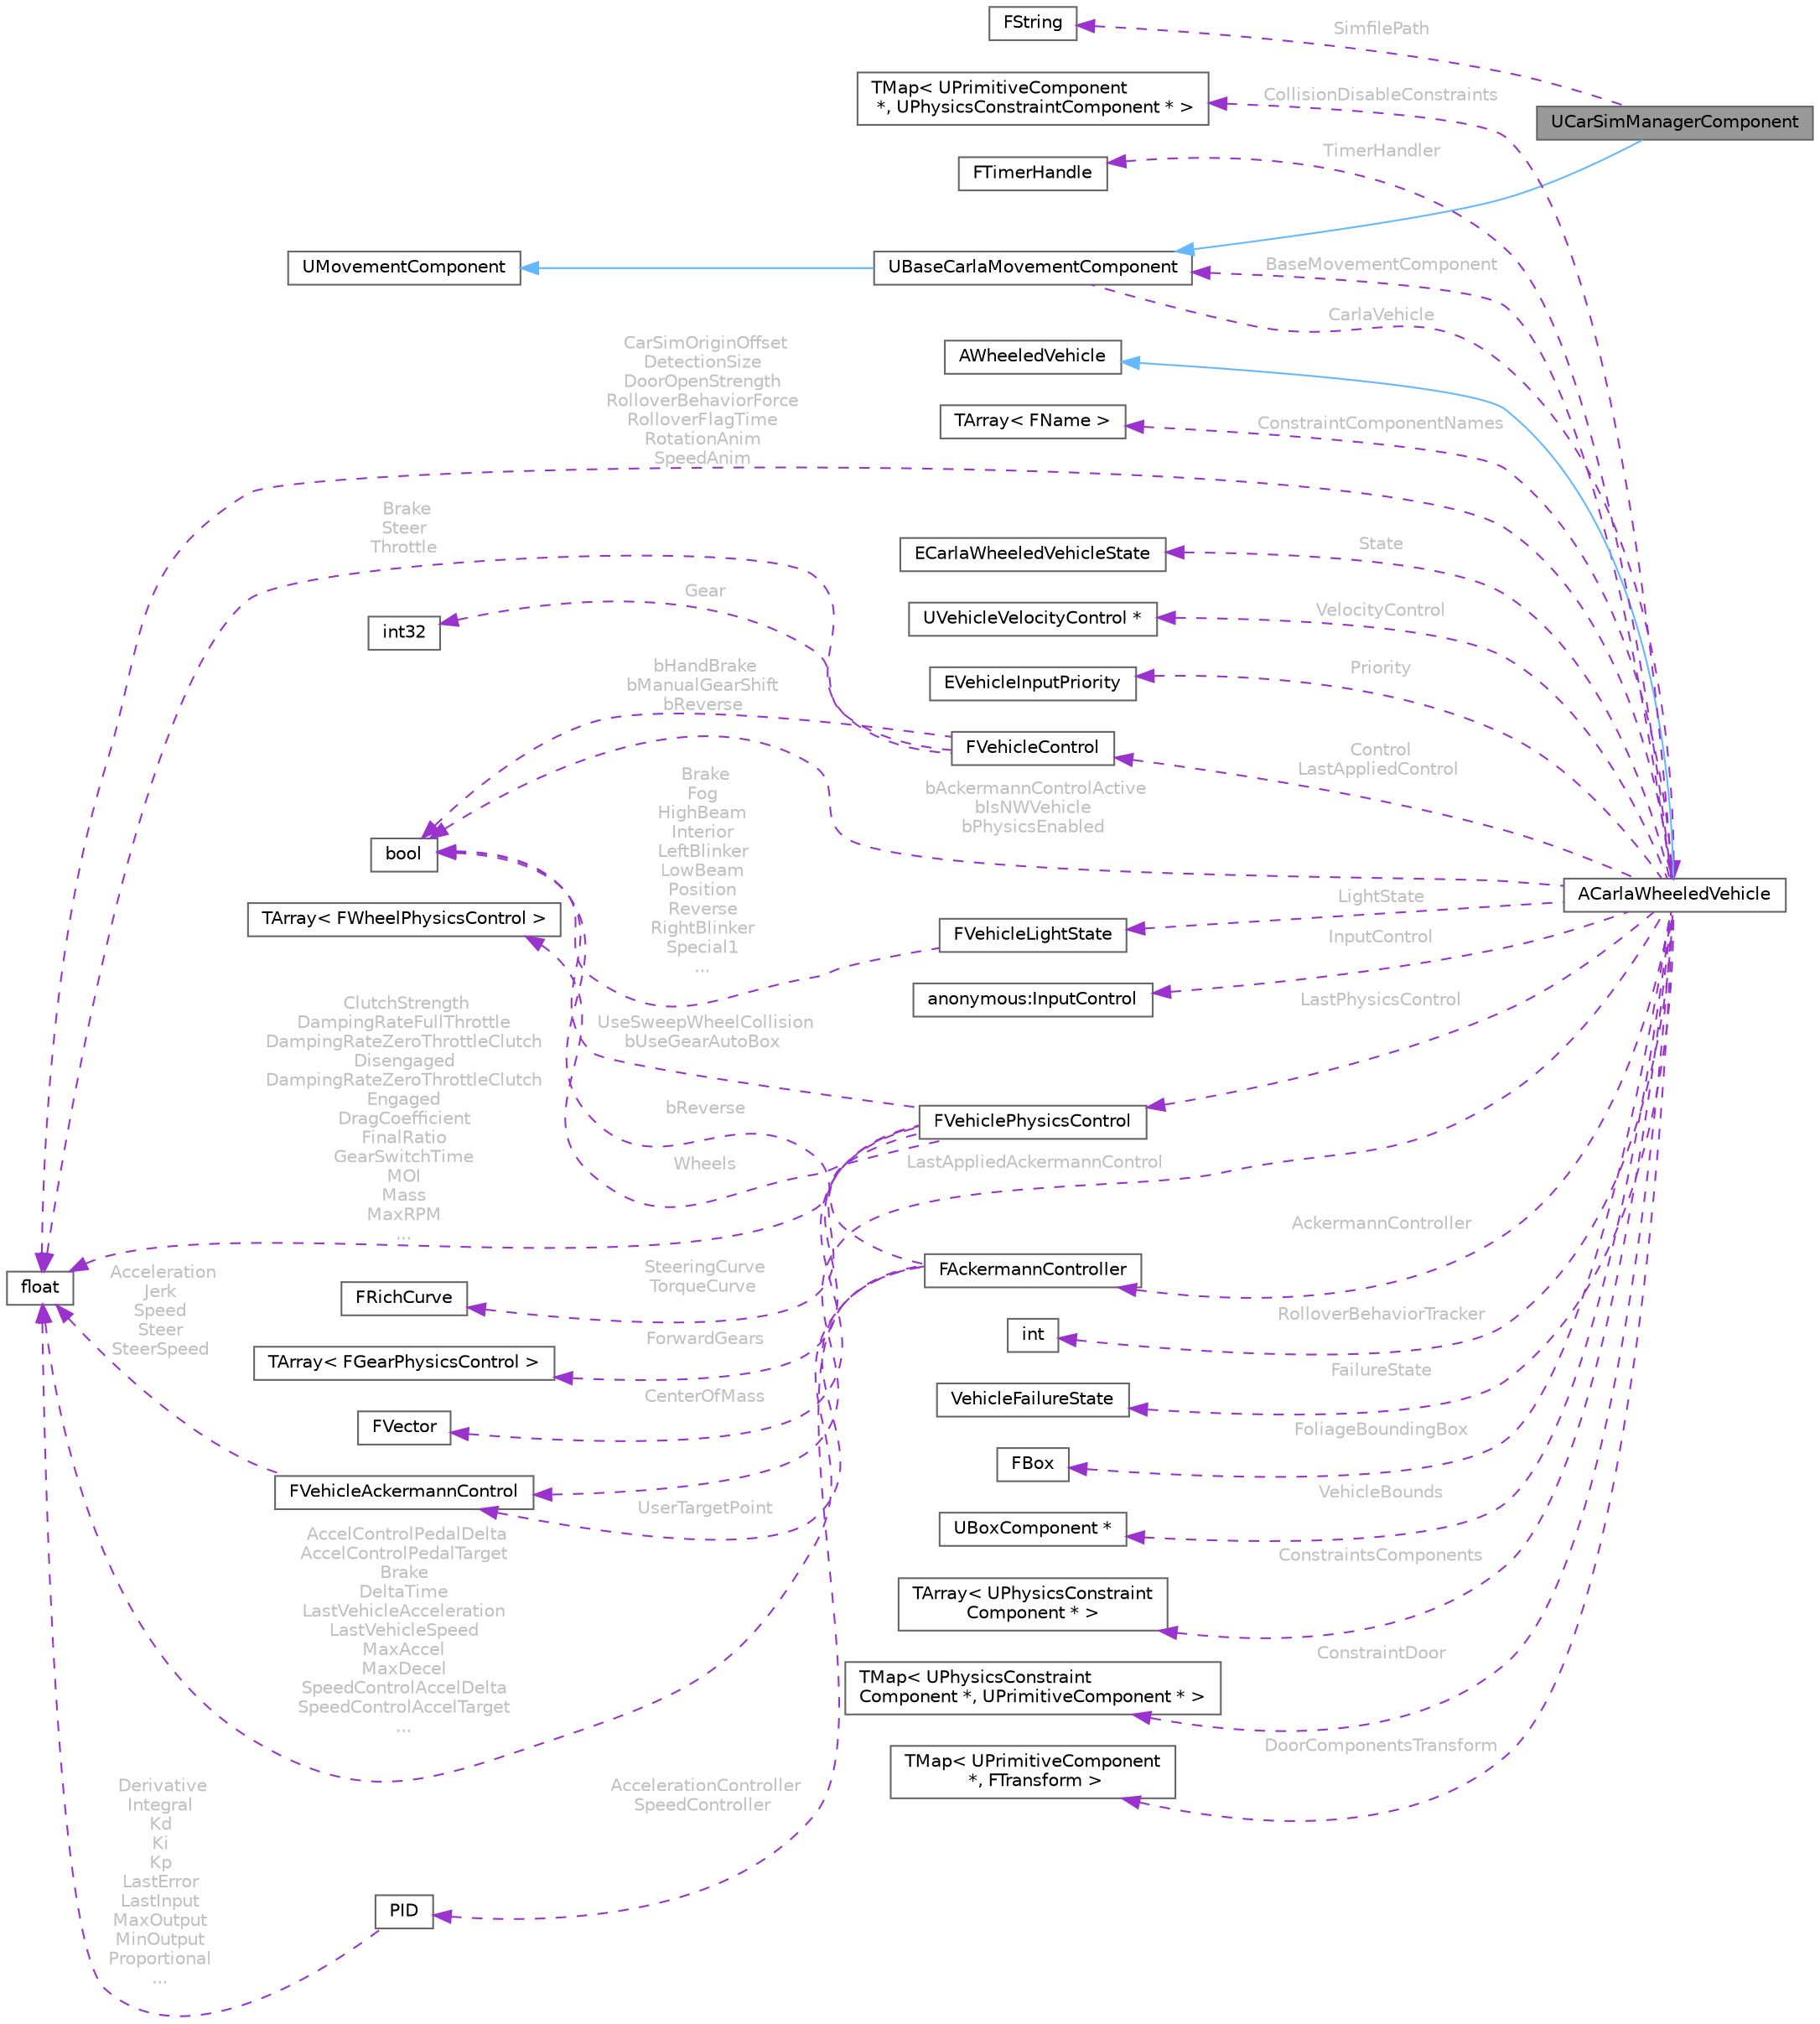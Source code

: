 digraph "UCarSimManagerComponent"
{
 // INTERACTIVE_SVG=YES
 // LATEX_PDF_SIZE
  bgcolor="transparent";
  edge [fontname=Helvetica,fontsize=10,labelfontname=Helvetica,labelfontsize=10];
  node [fontname=Helvetica,fontsize=10,shape=box,height=0.2,width=0.4];
  rankdir="LR";
  Node1 [id="Node000001",label="UCarSimManagerComponent",height=0.2,width=0.4,color="gray40", fillcolor="grey60", style="filled", fontcolor="black",tooltip=" "];
  Node2 -> Node1 [id="edge1_Node000001_Node000002",dir="back",color="steelblue1",style="solid",tooltip=" "];
  Node2 [id="Node000002",label="UBaseCarlaMovementComponent",height=0.2,width=0.4,color="gray40", fillcolor="white", style="filled",URL="$d2/d48/classUBaseCarlaMovementComponent.html",tooltip=" "];
  Node3 -> Node2 [id="edge2_Node000002_Node000003",dir="back",color="steelblue1",style="solid",tooltip=" "];
  Node3 [id="Node000003",label="UMovementComponent",height=0.2,width=0.4,color="gray40", fillcolor="white", style="filled",URL="$d5/def/classUMovementComponent.html",tooltip=" "];
  Node4 -> Node2 [id="edge3_Node000002_Node000004",dir="back",color="darkorchid3",style="dashed",tooltip=" ",label=" CarlaVehicle",fontcolor="grey" ];
  Node4 [id="Node000004",label="ACarlaWheeledVehicle",height=0.2,width=0.4,color="gray40", fillcolor="white", style="filled",URL="$d5/d70/classACarlaWheeledVehicle.html",tooltip="Base class for CARLA wheeled vehicles."];
  Node5 -> Node4 [id="edge4_Node000004_Node000005",dir="back",color="steelblue1",style="solid",tooltip=" "];
  Node5 [id="Node000005",label="AWheeledVehicle",height=0.2,width=0.4,color="gray40", fillcolor="white", style="filled",URL="$d4/d23/classAWheeledVehicle.html",tooltip=" "];
  Node6 -> Node4 [id="edge5_Node000004_Node000006",dir="back",color="darkorchid3",style="dashed",tooltip=" ",label=" ConstraintComponentNames",fontcolor="grey" ];
  Node6 [id="Node000006",label="TArray\< FName \>",height=0.2,width=0.4,color="gray40", fillcolor="white", style="filled",tooltip=" "];
  Node7 -> Node4 [id="edge6_Node000004_Node000007",dir="back",color="darkorchid3",style="dashed",tooltip=" ",label=" CarSimOriginOffset\nDetectionSize\nDoorOpenStrength\nRolloverBehaviorForce\nRolloverFlagTime\nRotationAnim\nSpeedAnim",fontcolor="grey" ];
  Node7 [id="Node000007",label="float",height=0.2,width=0.4,color="gray40", fillcolor="white", style="filled",tooltip=" "];
  Node8 -> Node4 [id="edge7_Node000004_Node000008",dir="back",color="darkorchid3",style="dashed",tooltip=" ",label=" State",fontcolor="grey" ];
  Node8 [id="Node000008",label="ECarlaWheeledVehicleState",height=0.2,width=0.4,color="gray40", fillcolor="white", style="filled",tooltip=" "];
  Node9 -> Node4 [id="edge8_Node000004_Node000009",dir="back",color="darkorchid3",style="dashed",tooltip=" ",label=" VelocityControl",fontcolor="grey" ];
  Node9 [id="Node000009",label="UVehicleVelocityControl *",height=0.2,width=0.4,color="gray40", fillcolor="white", style="filled",tooltip=" "];
  Node10 -> Node4 [id="edge9_Node000004_Node000010",dir="back",color="darkorchid3",style="dashed",tooltip=" ",label=" Priority",fontcolor="grey" ];
  Node10 [id="Node000010",label="EVehicleInputPriority",height=0.2,width=0.4,color="gray40", fillcolor="white", style="filled",tooltip=" "];
  Node11 -> Node4 [id="edge10_Node000004_Node000011",dir="back",color="darkorchid3",style="dashed",tooltip=" ",label=" Control\nLastAppliedControl",fontcolor="grey" ];
  Node11 [id="Node000011",label="FVehicleControl",height=0.2,width=0.4,color="gray40", fillcolor="white", style="filled",URL="$d1/d4b/structFVehicleControl.html",tooltip=" "];
  Node7 -> Node11 [id="edge11_Node000011_Node000007",dir="back",color="darkorchid3",style="dashed",tooltip=" ",label=" Brake\nSteer\nThrottle",fontcolor="grey" ];
  Node12 -> Node11 [id="edge12_Node000011_Node000012",dir="back",color="darkorchid3",style="dashed",tooltip=" ",label=" bHandBrake\nbManualGearShift\nbReverse",fontcolor="grey" ];
  Node12 [id="Node000012",label="bool",height=0.2,width=0.4,color="gray40", fillcolor="white", style="filled",tooltip=" "];
  Node13 -> Node11 [id="edge13_Node000011_Node000013",dir="back",color="darkorchid3",style="dashed",tooltip=" ",label=" Gear",fontcolor="grey" ];
  Node13 [id="Node000013",label="int32",height=0.2,width=0.4,color="gray40", fillcolor="white", style="filled",tooltip=" "];
  Node14 -> Node4 [id="edge14_Node000004_Node000014",dir="back",color="darkorchid3",style="dashed",tooltip=" ",label=" LightState",fontcolor="grey" ];
  Node14 [id="Node000014",label="FVehicleLightState",height=0.2,width=0.4,color="gray40", fillcolor="white", style="filled",URL="$de/d9e/structFVehicleLightState.html",tooltip=" "];
  Node12 -> Node14 [id="edge15_Node000014_Node000012",dir="back",color="darkorchid3",style="dashed",tooltip=" ",label=" Brake\nFog\nHighBeam\nInterior\nLeftBlinker\nLowBeam\nPosition\nReverse\nRightBlinker\nSpecial1\n...",fontcolor="grey" ];
  Node15 -> Node4 [id="edge16_Node000004_Node000015",dir="back",color="darkorchid3",style="dashed",tooltip=" ",label=" InputControl",fontcolor="grey" ];
  Node15 [id="Node000015",label="anonymous:InputControl",height=0.2,width=0.4,color="gray40", fillcolor="white", style="filled",tooltip=" "];
  Node16 -> Node4 [id="edge17_Node000004_Node000016",dir="back",color="darkorchid3",style="dashed",tooltip=" ",label=" LastAppliedAckermannControl",fontcolor="grey" ];
  Node16 [id="Node000016",label="FVehicleAckermannControl",height=0.2,width=0.4,color="gray40", fillcolor="white", style="filled",URL="$d4/d02/structFVehicleAckermannControl.html",tooltip=" "];
  Node7 -> Node16 [id="edge18_Node000016_Node000007",dir="back",color="darkorchid3",style="dashed",tooltip=" ",label=" Acceleration\nJerk\nSpeed\nSteer\nSteerSpeed",fontcolor="grey" ];
  Node17 -> Node4 [id="edge19_Node000004_Node000017",dir="back",color="darkorchid3",style="dashed",tooltip=" ",label=" LastPhysicsControl",fontcolor="grey" ];
  Node17 [id="Node000017",label="FVehiclePhysicsControl",height=0.2,width=0.4,color="gray40", fillcolor="white", style="filled",URL="$d1/dbe/structFVehiclePhysicsControl.html",tooltip=" "];
  Node18 -> Node17 [id="edge20_Node000017_Node000018",dir="back",color="darkorchid3",style="dashed",tooltip=" ",label=" SteeringCurve\nTorqueCurve",fontcolor="grey" ];
  Node18 [id="Node000018",label="FRichCurve",height=0.2,width=0.4,color="gray40", fillcolor="white", style="filled",tooltip=" "];
  Node7 -> Node17 [id="edge21_Node000017_Node000007",dir="back",color="darkorchid3",style="dashed",tooltip=" ",label=" ClutchStrength\nDampingRateFullThrottle\nDampingRateZeroThrottleClutch\lDisengaged\nDampingRateZeroThrottleClutch\lEngaged\nDragCoefficient\nFinalRatio\nGearSwitchTime\nMOI\nMass\nMaxRPM\n...",fontcolor="grey" ];
  Node12 -> Node17 [id="edge22_Node000017_Node000012",dir="back",color="darkorchid3",style="dashed",tooltip=" ",label=" UseSweepWheelCollision\nbUseGearAutoBox",fontcolor="grey" ];
  Node19 -> Node17 [id="edge23_Node000017_Node000019",dir="back",color="darkorchid3",style="dashed",tooltip=" ",label=" ForwardGears",fontcolor="grey" ];
  Node19 [id="Node000019",label="TArray\< FGearPhysicsControl \>",height=0.2,width=0.4,color="gray40", fillcolor="white", style="filled",tooltip=" "];
  Node20 -> Node17 [id="edge24_Node000017_Node000020",dir="back",color="darkorchid3",style="dashed",tooltip=" ",label=" CenterOfMass",fontcolor="grey" ];
  Node20 [id="Node000020",label="FVector",height=0.2,width=0.4,color="gray40", fillcolor="white", style="filled",tooltip=" "];
  Node21 -> Node17 [id="edge25_Node000017_Node000021",dir="back",color="darkorchid3",style="dashed",tooltip=" ",label=" Wheels",fontcolor="grey" ];
  Node21 [id="Node000021",label="TArray\< FWheelPhysicsControl \>",height=0.2,width=0.4,color="gray40", fillcolor="white", style="filled",tooltip=" "];
  Node12 -> Node4 [id="edge26_Node000004_Node000012",dir="back",color="darkorchid3",style="dashed",tooltip=" ",label=" bAckermannControlActive\nbIsNWVehicle\nbPhysicsEnabled",fontcolor="grey" ];
  Node22 -> Node4 [id="edge27_Node000004_Node000022",dir="back",color="darkorchid3",style="dashed",tooltip=" ",label=" AckermannController",fontcolor="grey" ];
  Node22 [id="Node000022",label="FAckermannController",height=0.2,width=0.4,color="gray40", fillcolor="white", style="filled",URL="$d7/db5/classFAckermannController.html",tooltip=" "];
  Node23 -> Node22 [id="edge28_Node000022_Node000023",dir="back",color="darkorchid3",style="dashed",tooltip=" ",label=" AccelerationController\nSpeedController",fontcolor="grey" ];
  Node23 [id="Node000023",label="PID",height=0.2,width=0.4,color="gray40", fillcolor="white", style="filled",URL="$d8/da9/classPID.html",tooltip=" "];
  Node7 -> Node23 [id="edge29_Node000023_Node000007",dir="back",color="darkorchid3",style="dashed",tooltip=" ",label=" Derivative\nIntegral\nKd\nKi\nKp\nLastError\nLastInput\nMaxOutput\nMinOutput\nProportional\n...",fontcolor="grey" ];
  Node16 -> Node22 [id="edge30_Node000022_Node000016",dir="back",color="darkorchid3",style="dashed",tooltip=" ",label=" UserTargetPoint",fontcolor="grey" ];
  Node7 -> Node22 [id="edge31_Node000022_Node000007",dir="back",color="darkorchid3",style="dashed",tooltip=" ",label=" AccelControlPedalDelta\nAccelControlPedalTarget\nBrake\nDeltaTime\nLastVehicleAcceleration\nLastVehicleSpeed\nMaxAccel\nMaxDecel\nSpeedControlAccelDelta\nSpeedControlAccelTarget\n...",fontcolor="grey" ];
  Node12 -> Node22 [id="edge32_Node000022_Node000012",dir="back",color="darkorchid3",style="dashed",tooltip=" ",label=" bReverse",fontcolor="grey" ];
  Node24 -> Node4 [id="edge33_Node000004_Node000024",dir="back",color="darkorchid3",style="dashed",tooltip=" ",label=" RolloverBehaviorTracker",fontcolor="grey" ];
  Node24 [id="Node000024",label="int",height=0.2,width=0.4,color="gray40", fillcolor="white", style="filled",tooltip=" "];
  Node25 -> Node4 [id="edge34_Node000004_Node000025",dir="back",color="darkorchid3",style="dashed",tooltip=" ",label=" FailureState",fontcolor="grey" ];
  Node25 [id="Node000025",label="VehicleFailureState",height=0.2,width=0.4,color="gray40", fillcolor="white", style="filled",tooltip=" "];
  Node26 -> Node4 [id="edge35_Node000004_Node000026",dir="back",color="darkorchid3",style="dashed",tooltip=" ",label=" FoliageBoundingBox",fontcolor="grey" ];
  Node26 [id="Node000026",label="FBox",height=0.2,width=0.4,color="gray40", fillcolor="white", style="filled",tooltip=" "];
  Node27 -> Node4 [id="edge36_Node000004_Node000027",dir="back",color="darkorchid3",style="dashed",tooltip=" ",label=" VehicleBounds",fontcolor="grey" ];
  Node27 [id="Node000027",label="UBoxComponent *",height=0.2,width=0.4,color="gray40", fillcolor="white", style="filled",tooltip=" "];
  Node2 -> Node4 [id="edge37_Node000004_Node000002",dir="back",color="darkorchid3",style="dashed",tooltip=" ",label=" BaseMovementComponent",fontcolor="grey" ];
  Node28 -> Node4 [id="edge38_Node000004_Node000028",dir="back",color="darkorchid3",style="dashed",tooltip=" ",label=" ConstraintsComponents",fontcolor="grey" ];
  Node28 [id="Node000028",label="TArray\< UPhysicsConstraint\lComponent * \>",height=0.2,width=0.4,color="gray40", fillcolor="white", style="filled",tooltip=" "];
  Node29 -> Node4 [id="edge39_Node000004_Node000029",dir="back",color="darkorchid3",style="dashed",tooltip=" ",label=" ConstraintDoor",fontcolor="grey" ];
  Node29 [id="Node000029",label="TMap\< UPhysicsConstraint\lComponent *, UPrimitiveComponent * \>",height=0.2,width=0.4,color="gray40", fillcolor="white", style="filled",tooltip=" "];
  Node30 -> Node4 [id="edge40_Node000004_Node000030",dir="back",color="darkorchid3",style="dashed",tooltip=" ",label=" DoorComponentsTransform",fontcolor="grey" ];
  Node30 [id="Node000030",label="TMap\< UPrimitiveComponent\l *, FTransform \>",height=0.2,width=0.4,color="gray40", fillcolor="white", style="filled",tooltip=" "];
  Node31 -> Node4 [id="edge41_Node000004_Node000031",dir="back",color="darkorchid3",style="dashed",tooltip=" ",label=" CollisionDisableConstraints",fontcolor="grey" ];
  Node31 [id="Node000031",label="TMap\< UPrimitiveComponent\l *, UPhysicsConstraintComponent * \>",height=0.2,width=0.4,color="gray40", fillcolor="white", style="filled",tooltip=" "];
  Node32 -> Node4 [id="edge42_Node000004_Node000032",dir="back",color="darkorchid3",style="dashed",tooltip=" ",label=" TimerHandler",fontcolor="grey" ];
  Node32 [id="Node000032",label="FTimerHandle",height=0.2,width=0.4,color="gray40", fillcolor="white", style="filled",tooltip=" "];
  Node33 -> Node1 [id="edge43_Node000001_Node000033",dir="back",color="darkorchid3",style="dashed",tooltip=" ",label=" SimfilePath",fontcolor="grey" ];
  Node33 [id="Node000033",label="FString",height=0.2,width=0.4,color="gray40", fillcolor="white", style="filled",tooltip=" "];
}
